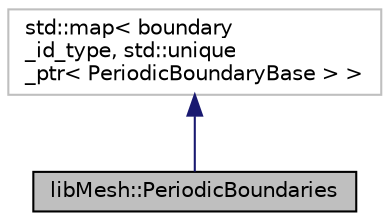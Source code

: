 digraph "libMesh::PeriodicBoundaries"
{
 // INTERACTIVE_SVG=YES
  edge [fontname="Helvetica",fontsize="10",labelfontname="Helvetica",labelfontsize="10"];
  node [fontname="Helvetica",fontsize="10",shape=record];
  Node1 [label="libMesh::PeriodicBoundaries",height=0.2,width=0.4,color="black", fillcolor="grey75", style="filled" fontcolor="black"];
  Node2 -> Node1 [dir="back",color="midnightblue",fontsize="10",style="solid",fontname="Helvetica"];
  Node2 [label="std::map\< boundary\l_id_type, std::unique\l_ptr\< PeriodicBoundaryBase \> \>",height=0.2,width=0.4,color="grey75", fillcolor="white", style="filled"];
}
